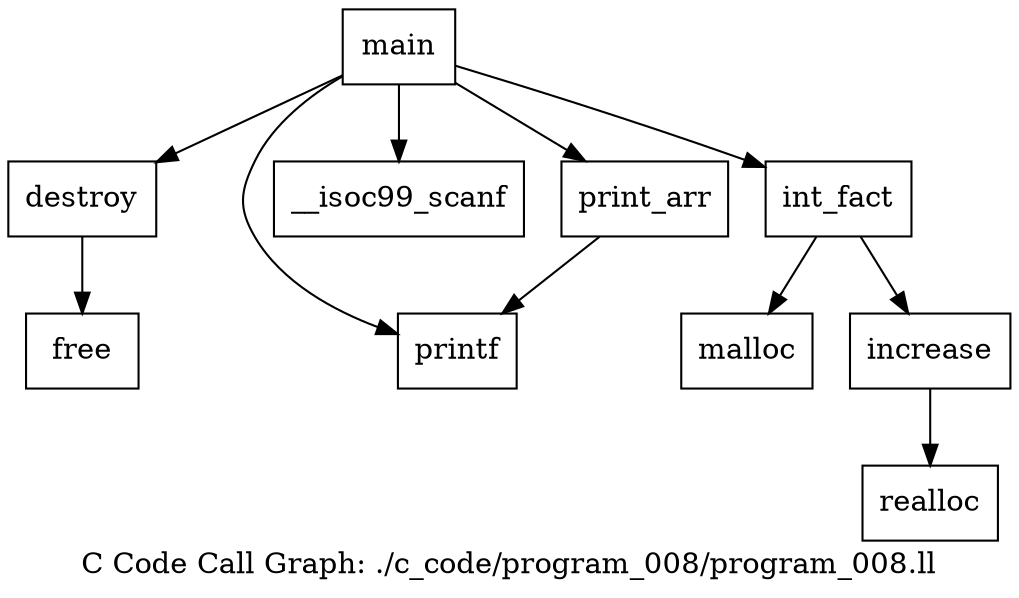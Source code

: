 digraph "C Code Call Graph: ./c_code/program_008/program_008.ll" {
	label="C Code Call Graph: ./c_code/program_008/program_008.ll";

	Node0x55f73bb2da00 [shape=record,label="{main}"];
	Node0x55f73bb2da00 -> Node0x55f73bb2da80;
	Node0x55f73bb2da00 -> Node0x55f73bb47fc0;
	Node0x55f73bb2da00 -> Node0x55f73bb2db30;
	Node0x55f73bb2da00 -> Node0x55f73bb2dc60;
	Node0x55f73bb2da00 -> Node0x55f73bb2dce0;
	Node0x55f73bb2da80 [shape=record,label="{printf}"];
	Node0x55f73bb2db30 [shape=record,label="{__isoc99_scanf}"];
	Node0x55f73bb2dc60 [shape=record,label="{int_fact}"];
	Node0x55f73bb2dc60 -> Node0x55f73bb48040;
	Node0x55f73bb2dc60 -> Node0x55f73bb480f0;
	Node0x55f73bb2dce0 [shape=record,label="{print_arr}"];
	Node0x55f73bb2dce0 -> Node0x55f73bb2da80;
	Node0x55f73bb47fc0 [shape=record,label="{destroy}"];
	Node0x55f73bb47fc0 -> Node0x55f73bb484c0;
	Node0x55f73bb48040 [shape=record,label="{malloc}"];
	Node0x55f73bb480f0 [shape=record,label="{increase}"];
	Node0x55f73bb480f0 -> Node0x55f73bb48540;
	Node0x55f73bb48540 [shape=record,label="{realloc}"];
	Node0x55f73bb484c0 [shape=record,label="{free}"];
}
